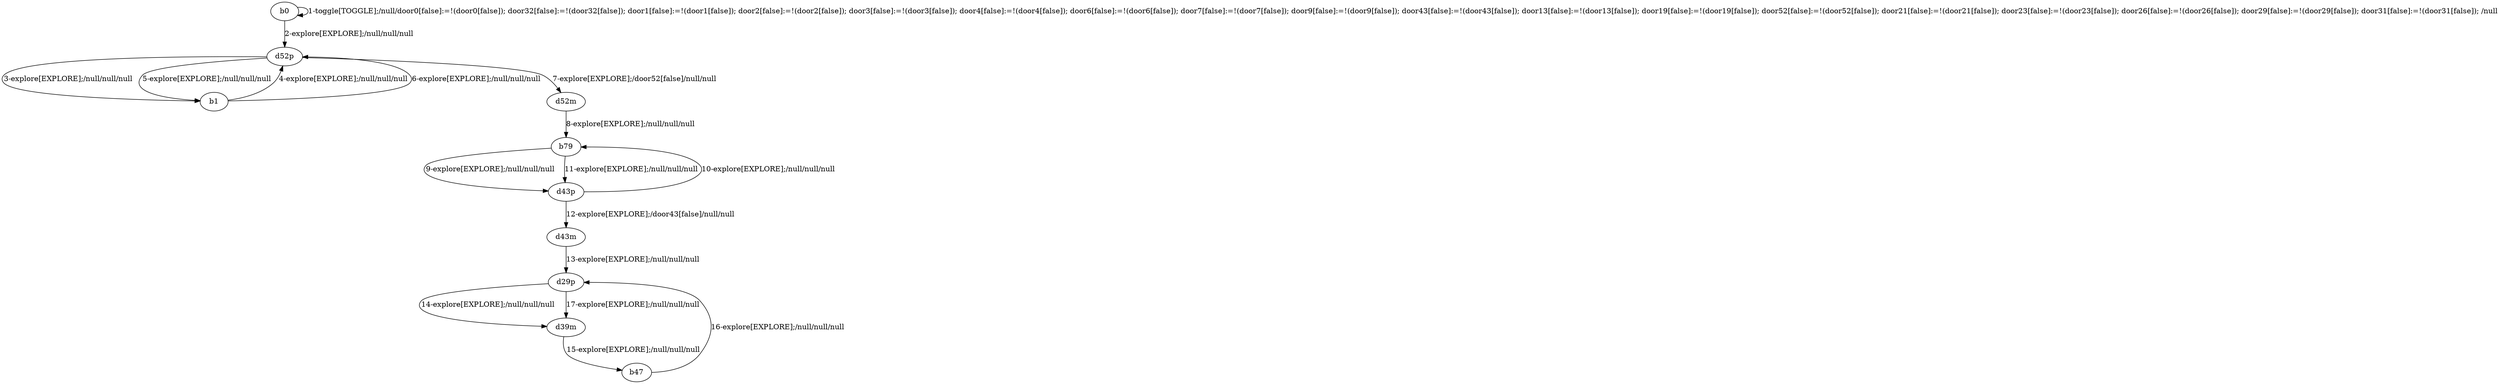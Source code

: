 # Total number of goals covered by this test: 3
# d39m --> b47
# d43p --> b79
# d29p --> d39m

digraph g {
"b0" -> "b0" [label = "1-toggle[TOGGLE];/null/door0[false]:=!(door0[false]); door32[false]:=!(door32[false]); door1[false]:=!(door1[false]); door2[false]:=!(door2[false]); door3[false]:=!(door3[false]); door4[false]:=!(door4[false]); door6[false]:=!(door6[false]); door7[false]:=!(door7[false]); door9[false]:=!(door9[false]); door43[false]:=!(door43[false]); door13[false]:=!(door13[false]); door19[false]:=!(door19[false]); door52[false]:=!(door52[false]); door21[false]:=!(door21[false]); door23[false]:=!(door23[false]); door26[false]:=!(door26[false]); door29[false]:=!(door29[false]); door31[false]:=!(door31[false]); /null"];
"b0" -> "d52p" [label = "2-explore[EXPLORE];/null/null/null"];
"d52p" -> "b1" [label = "3-explore[EXPLORE];/null/null/null"];
"b1" -> "d52p" [label = "4-explore[EXPLORE];/null/null/null"];
"d52p" -> "b1" [label = "5-explore[EXPLORE];/null/null/null"];
"b1" -> "d52p" [label = "6-explore[EXPLORE];/null/null/null"];
"d52p" -> "d52m" [label = "7-explore[EXPLORE];/door52[false]/null/null"];
"d52m" -> "b79" [label = "8-explore[EXPLORE];/null/null/null"];
"b79" -> "d43p" [label = "9-explore[EXPLORE];/null/null/null"];
"d43p" -> "b79" [label = "10-explore[EXPLORE];/null/null/null"];
"b79" -> "d43p" [label = "11-explore[EXPLORE];/null/null/null"];
"d43p" -> "d43m" [label = "12-explore[EXPLORE];/door43[false]/null/null"];
"d43m" -> "d29p" [label = "13-explore[EXPLORE];/null/null/null"];
"d29p" -> "d39m" [label = "14-explore[EXPLORE];/null/null/null"];
"d39m" -> "b47" [label = "15-explore[EXPLORE];/null/null/null"];
"b47" -> "d29p" [label = "16-explore[EXPLORE];/null/null/null"];
"d29p" -> "d39m" [label = "17-explore[EXPLORE];/null/null/null"];
}